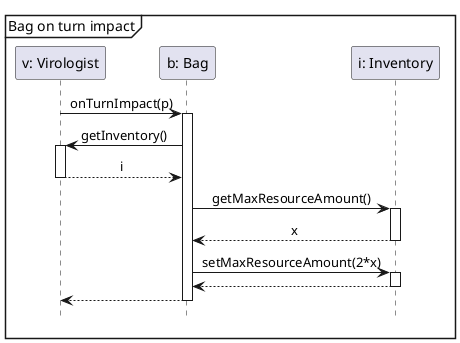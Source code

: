 @startuml
'https://plantuml.com/sequence-diagram

hide footbox
skinparam sequenceMessageAlign center

mainframe Bag on turn impact

participant "v: Virologist" as v
participant "b: Bag" as b
participant "i: Inventory" as i

    v -> b ++ : onTurnImpact(p)
        b -> v ++ : getInventory()
        return i
        b -> i ++ : getMaxResourceAmount()
        return x
        b -> i ++ : setMaxResourceAmount(2*x)
        return
    return

@enduml